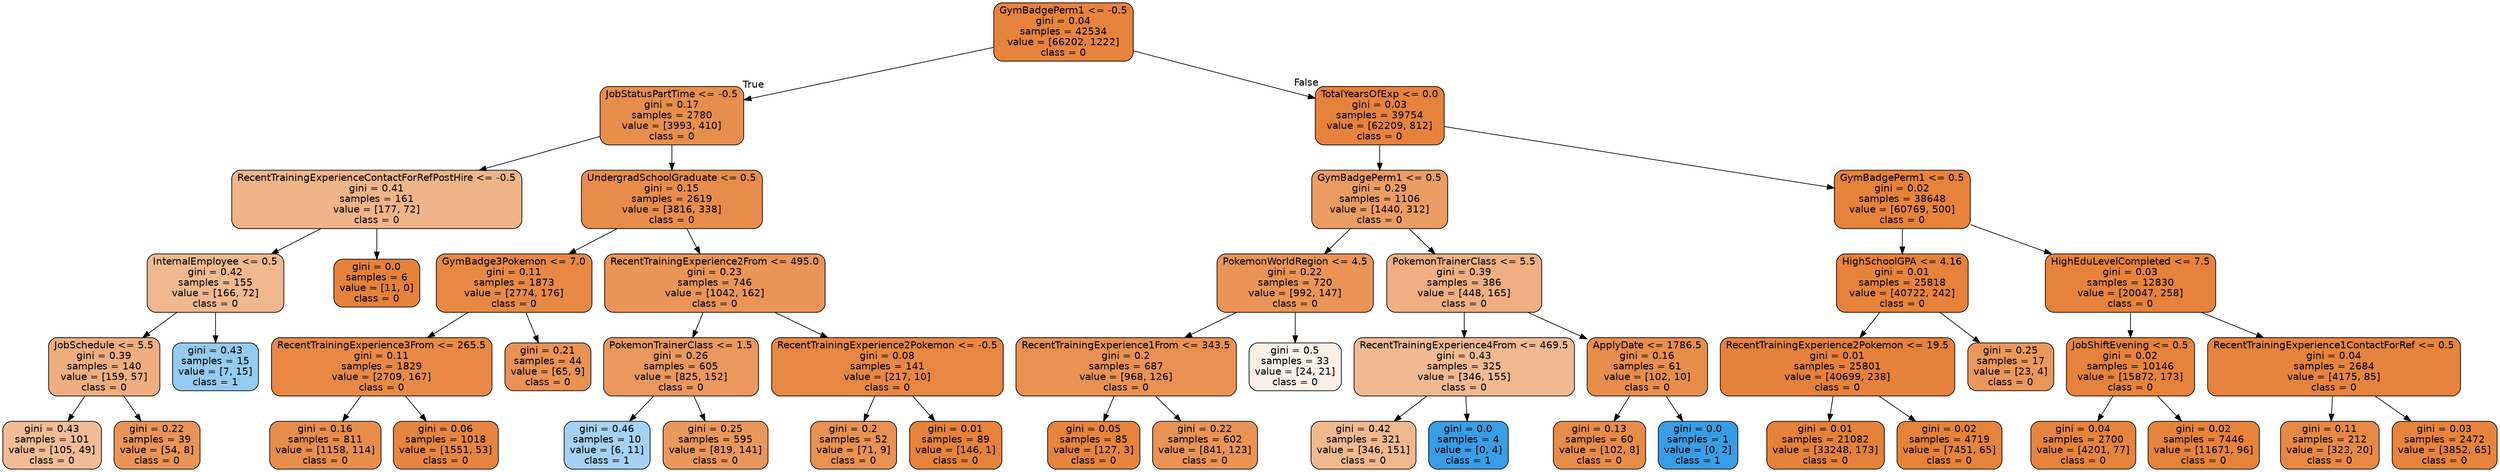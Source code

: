 digraph Tree {
node [shape=box, style="filled, rounded", color="black", fontname=helvetica] ;
edge [fontname=helvetica] ;
0 [label="GymBadgePerm1 <= -0.5\ngini = 0.04\nsamples = 42534\nvalue = [66202, 1222]\nclass = 0", fillcolor="#e58139fa"] ;
1 [label="JobStatusPartTime <= -0.5\ngini = 0.17\nsamples = 2780\nvalue = [3993, 410]\nclass = 0", fillcolor="#e58139e5"] ;
0 -> 1 [labeldistance=2.5, labelangle=45, headlabel="True"] ;
2 [label="RecentTrainingExperienceContactForRefPostHire <= -0.5\ngini = 0.41\nsamples = 161\nvalue = [177, 72]\nclass = 0", fillcolor="#e5813997"] ;
1 -> 2 ;
3 [label="InternalEmployee <= 0.5\ngini = 0.42\nsamples = 155\nvalue = [166, 72]\nclass = 0", fillcolor="#e5813990"] ;
2 -> 3 ;
4 [label="JobSchedule <= 5.5\ngini = 0.39\nsamples = 140\nvalue = [159, 57]\nclass = 0", fillcolor="#e58139a4"] ;
3 -> 4 ;
5 [label="gini = 0.43\nsamples = 101\nvalue = [105, 49]\nclass = 0", fillcolor="#e5813988"] ;
4 -> 5 ;
6 [label="gini = 0.22\nsamples = 39\nvalue = [54, 8]\nclass = 0", fillcolor="#e58139d9"] ;
4 -> 6 ;
7 [label="gini = 0.43\nsamples = 15\nvalue = [7, 15]\nclass = 1", fillcolor="#399de588"] ;
3 -> 7 ;
8 [label="gini = 0.0\nsamples = 6\nvalue = [11, 0]\nclass = 0", fillcolor="#e58139ff"] ;
2 -> 8 ;
9 [label="UndergradSchoolGraduate <= 0.5\ngini = 0.15\nsamples = 2619\nvalue = [3816, 338]\nclass = 0", fillcolor="#e58139e8"] ;
1 -> 9 ;
10 [label="GymBadge3Pokemon <= 7.0\ngini = 0.11\nsamples = 1873\nvalue = [2774, 176]\nclass = 0", fillcolor="#e58139ef"] ;
9 -> 10 ;
11 [label="RecentTrainingExperience3From <= 265.5\ngini = 0.11\nsamples = 1829\nvalue = [2709, 167]\nclass = 0", fillcolor="#e58139ef"] ;
10 -> 11 ;
12 [label="gini = 0.16\nsamples = 811\nvalue = [1158, 114]\nclass = 0", fillcolor="#e58139e6"] ;
11 -> 12 ;
13 [label="gini = 0.06\nsamples = 1018\nvalue = [1551, 53]\nclass = 0", fillcolor="#e58139f6"] ;
11 -> 13 ;
14 [label="gini = 0.21\nsamples = 44\nvalue = [65, 9]\nclass = 0", fillcolor="#e58139dc"] ;
10 -> 14 ;
15 [label="RecentTrainingExperience2From <= 495.0\ngini = 0.23\nsamples = 746\nvalue = [1042, 162]\nclass = 0", fillcolor="#e58139d7"] ;
9 -> 15 ;
16 [label="PokemonTrainerClass <= 1.5\ngini = 0.26\nsamples = 605\nvalue = [825, 152]\nclass = 0", fillcolor="#e58139d0"] ;
15 -> 16 ;
17 [label="gini = 0.46\nsamples = 10\nvalue = [6, 11]\nclass = 1", fillcolor="#399de574"] ;
16 -> 17 ;
18 [label="gini = 0.25\nsamples = 595\nvalue = [819, 141]\nclass = 0", fillcolor="#e58139d3"] ;
16 -> 18 ;
19 [label="RecentTrainingExperience2Pokemon <= -0.5\ngini = 0.08\nsamples = 141\nvalue = [217, 10]\nclass = 0", fillcolor="#e58139f3"] ;
15 -> 19 ;
20 [label="gini = 0.2\nsamples = 52\nvalue = [71, 9]\nclass = 0", fillcolor="#e58139df"] ;
19 -> 20 ;
21 [label="gini = 0.01\nsamples = 89\nvalue = [146, 1]\nclass = 0", fillcolor="#e58139fd"] ;
19 -> 21 ;
22 [label="TotalYearsOfExp <= 0.0\ngini = 0.03\nsamples = 39754\nvalue = [62209, 812]\nclass = 0", fillcolor="#e58139fc"] ;
0 -> 22 [labeldistance=2.5, labelangle=-45, headlabel="False"] ;
23 [label="GymBadgePerm1 <= 0.5\ngini = 0.29\nsamples = 1106\nvalue = [1440, 312]\nclass = 0", fillcolor="#e58139c8"] ;
22 -> 23 ;
24 [label="PokemonWorldRegion <= 4.5\ngini = 0.22\nsamples = 720\nvalue = [992, 147]\nclass = 0", fillcolor="#e58139d9"] ;
23 -> 24 ;
25 [label="RecentTrainingExperience1From <= 343.5\ngini = 0.2\nsamples = 687\nvalue = [968, 126]\nclass = 0", fillcolor="#e58139de"] ;
24 -> 25 ;
26 [label="gini = 0.05\nsamples = 85\nvalue = [127, 3]\nclass = 0", fillcolor="#e58139f9"] ;
25 -> 26 ;
27 [label="gini = 0.22\nsamples = 602\nvalue = [841, 123]\nclass = 0", fillcolor="#e58139da"] ;
25 -> 27 ;
28 [label="gini = 0.5\nsamples = 33\nvalue = [24, 21]\nclass = 0", fillcolor="#e5813920"] ;
24 -> 28 ;
29 [label="PokemonTrainerClass <= 5.5\ngini = 0.39\nsamples = 386\nvalue = [448, 165]\nclass = 0", fillcolor="#e58139a1"] ;
23 -> 29 ;
30 [label="RecentTrainingExperience4From <= 469.5\ngini = 0.43\nsamples = 325\nvalue = [346, 155]\nclass = 0", fillcolor="#e581398d"] ;
29 -> 30 ;
31 [label="gini = 0.42\nsamples = 321\nvalue = [346, 151]\nclass = 0", fillcolor="#e5813990"] ;
30 -> 31 ;
32 [label="gini = 0.0\nsamples = 4\nvalue = [0, 4]\nclass = 1", fillcolor="#399de5ff"] ;
30 -> 32 ;
33 [label="ApplyDate <= 1786.5\ngini = 0.16\nsamples = 61\nvalue = [102, 10]\nclass = 0", fillcolor="#e58139e6"] ;
29 -> 33 ;
34 [label="gini = 0.13\nsamples = 60\nvalue = [102, 8]\nclass = 0", fillcolor="#e58139eb"] ;
33 -> 34 ;
35 [label="gini = 0.0\nsamples = 1\nvalue = [0, 2]\nclass = 1", fillcolor="#399de5ff"] ;
33 -> 35 ;
36 [label="GymBadgePerm1 <= 0.5\ngini = 0.02\nsamples = 38648\nvalue = [60769, 500]\nclass = 0", fillcolor="#e58139fd"] ;
22 -> 36 ;
37 [label="HighSchoolGPA <= 4.16\ngini = 0.01\nsamples = 25818\nvalue = [40722, 242]\nclass = 0", fillcolor="#e58139fd"] ;
36 -> 37 ;
38 [label="RecentTrainingExperience2Pokemon <= 19.5\ngini = 0.01\nsamples = 25801\nvalue = [40699, 238]\nclass = 0", fillcolor="#e58139fe"] ;
37 -> 38 ;
39 [label="gini = 0.01\nsamples = 21082\nvalue = [33248, 173]\nclass = 0", fillcolor="#e58139fe"] ;
38 -> 39 ;
40 [label="gini = 0.02\nsamples = 4719\nvalue = [7451, 65]\nclass = 0", fillcolor="#e58139fd"] ;
38 -> 40 ;
41 [label="gini = 0.25\nsamples = 17\nvalue = [23, 4]\nclass = 0", fillcolor="#e58139d3"] ;
37 -> 41 ;
42 [label="HighEduLevelCompleted <= 7.5\ngini = 0.03\nsamples = 12830\nvalue = [20047, 258]\nclass = 0", fillcolor="#e58139fc"] ;
36 -> 42 ;
43 [label="JobShiftEvening <= 0.5\ngini = 0.02\nsamples = 10146\nvalue = [15872, 173]\nclass = 0", fillcolor="#e58139fc"] ;
42 -> 43 ;
44 [label="gini = 0.04\nsamples = 2700\nvalue = [4201, 77]\nclass = 0", fillcolor="#e58139fa"] ;
43 -> 44 ;
45 [label="gini = 0.02\nsamples = 7446\nvalue = [11671, 96]\nclass = 0", fillcolor="#e58139fd"] ;
43 -> 45 ;
46 [label="RecentTrainingExperience1ContactForRef <= 0.5\ngini = 0.04\nsamples = 2684\nvalue = [4175, 85]\nclass = 0", fillcolor="#e58139fa"] ;
42 -> 46 ;
47 [label="gini = 0.11\nsamples = 212\nvalue = [323, 20]\nclass = 0", fillcolor="#e58139ef"] ;
46 -> 47 ;
48 [label="gini = 0.03\nsamples = 2472\nvalue = [3852, 65]\nclass = 0", fillcolor="#e58139fb"] ;
46 -> 48 ;
}